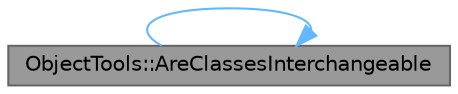 digraph "ObjectTools::AreClassesInterchangeable"
{
 // INTERACTIVE_SVG=YES
 // LATEX_PDF_SIZE
  bgcolor="transparent";
  edge [fontname=Helvetica,fontsize=10,labelfontname=Helvetica,labelfontsize=10];
  node [fontname=Helvetica,fontsize=10,shape=box,height=0.2,width=0.4];
  rankdir="LR";
  Node1 [id="Node000001",label="ObjectTools::AreClassesInterchangeable",height=0.2,width=0.4,color="gray40", fillcolor="grey60", style="filled", fontcolor="black",tooltip="Determines if two classes are interchangeable."];
  Node1 -> Node1 [id="edge1_Node000001_Node000001",color="steelblue1",style="solid",tooltip=" "];
}
